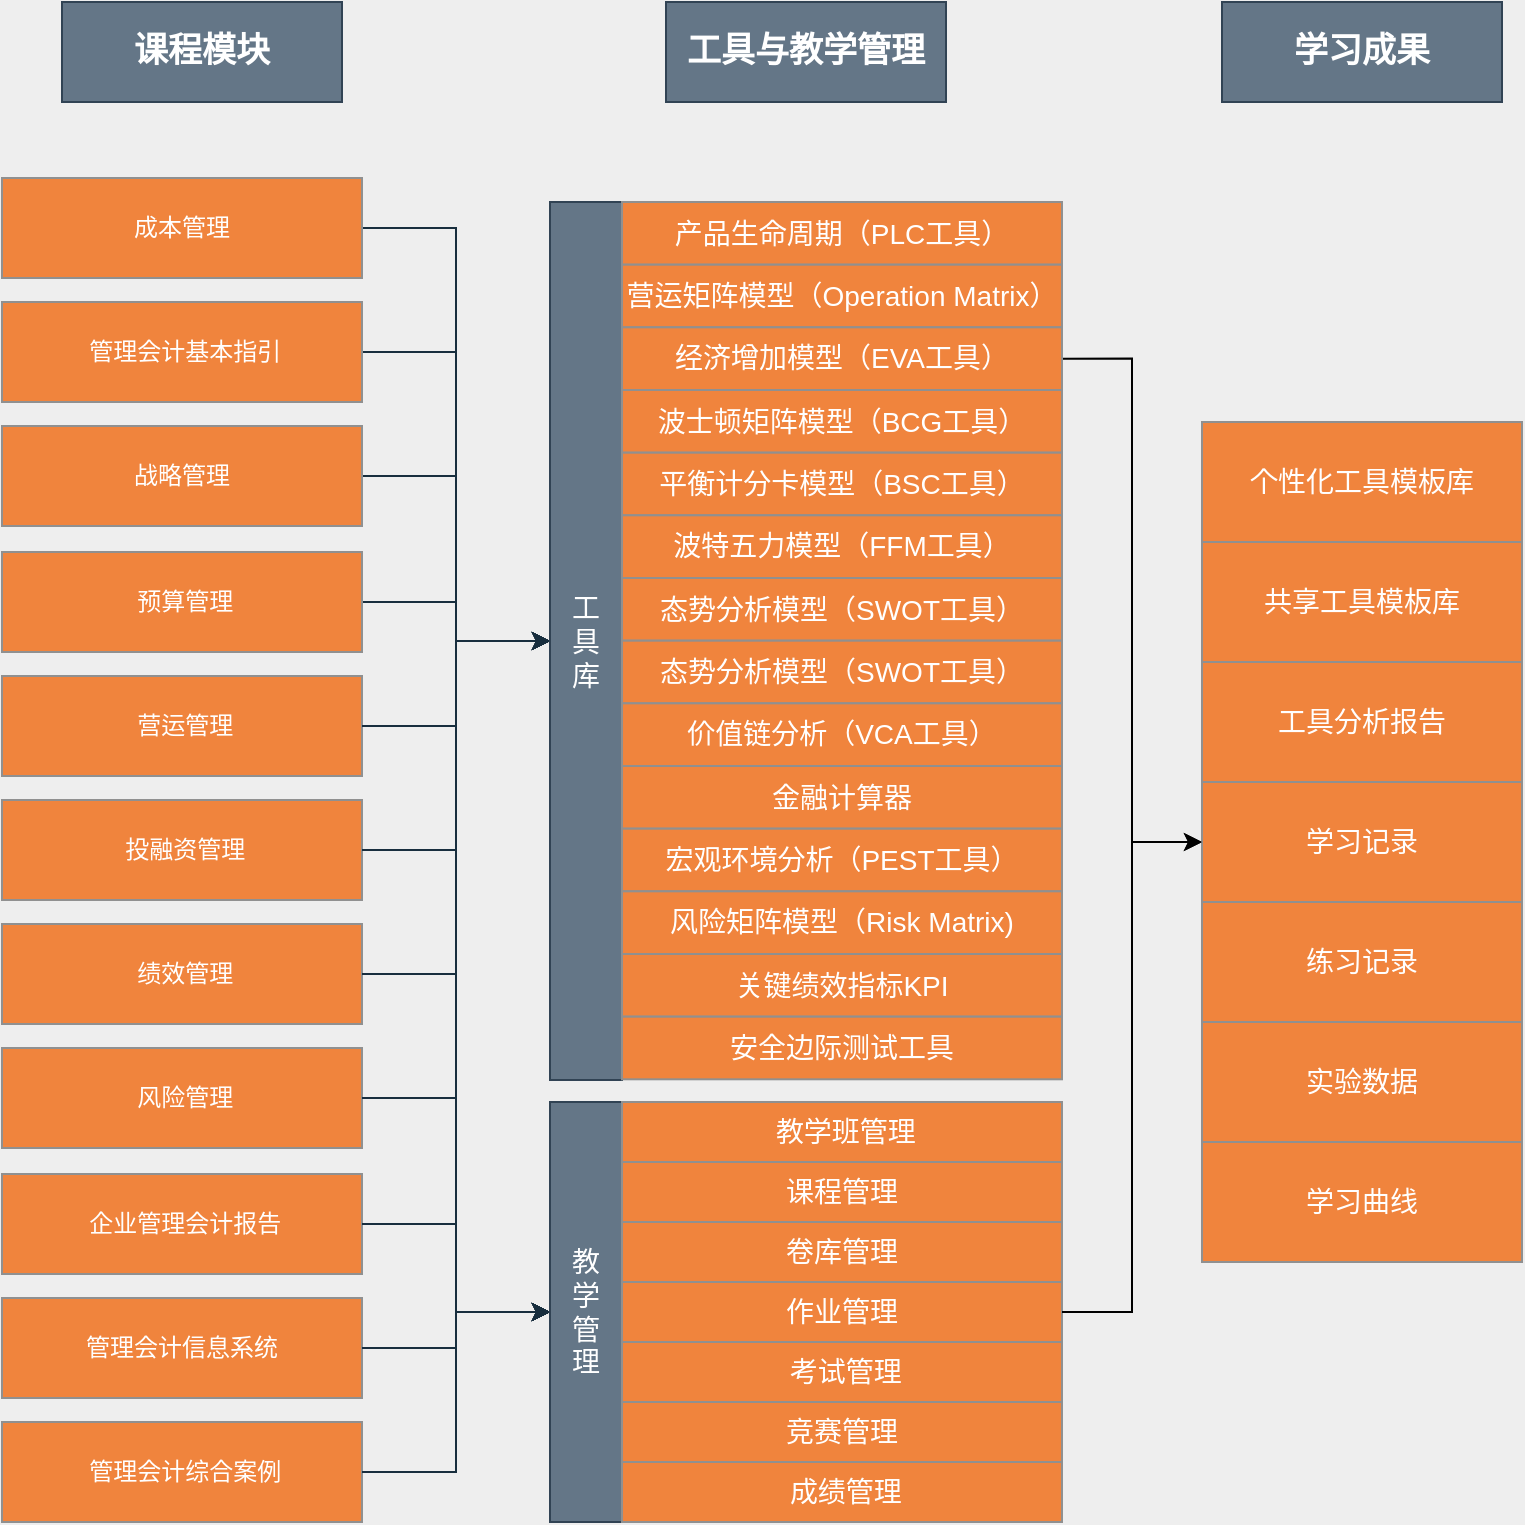 <mxfile version="15.2.9" type="github">
  <diagram id="c4_0XHrhvKteVatXn3js" name="第 1 页">
    <mxGraphModel dx="2694" dy="1089" grid="1" gridSize="10" guides="1" tooltips="1" connect="1" arrows="1" fold="1" page="1" pageScale="1" pageWidth="827" pageHeight="1169" background="#EEEEEE" math="0" shadow="0">
      <root>
        <mxCell id="0" />
        <mxCell id="1" parent="0" />
        <mxCell id="QUufUEnh1FEHBXaOTtzf-1" style="edgeStyle=orthogonalEdgeStyle;rounded=0;sketch=0;orthogonalLoop=1;jettySize=auto;html=1;entryX=0;entryY=0.5;entryDx=0;entryDy=0;fontSize=14;fontColor=#1A1A1A;strokeColor=#182E3E;" edge="1" parent="1" source="QUufUEnh1FEHBXaOTtzf-3" target="QUufUEnh1FEHBXaOTtzf-64">
          <mxGeometry relative="1" as="geometry" />
        </mxCell>
        <mxCell id="QUufUEnh1FEHBXaOTtzf-2" style="edgeStyle=orthogonalEdgeStyle;rounded=0;sketch=0;orthogonalLoop=1;jettySize=auto;html=1;entryX=0;entryY=0.5;entryDx=0;entryDy=0;fontSize=14;fontColor=#1A1A1A;strokeColor=#182E3E;" edge="1" parent="1" source="QUufUEnh1FEHBXaOTtzf-3" target="QUufUEnh1FEHBXaOTtzf-58">
          <mxGeometry relative="1" as="geometry" />
        </mxCell>
        <mxCell id="QUufUEnh1FEHBXaOTtzf-3" value="成本管理" style="rounded=0;whiteSpace=wrap;html=1;fillColor=#F0843D;strokeColor=#909090;fontColor=#FFFFFF;fontSize=12;sketch=0;" vertex="1" parent="1">
          <mxGeometry x="40" y="138" width="180" height="50" as="geometry" />
        </mxCell>
        <mxCell id="QUufUEnh1FEHBXaOTtzf-4" style="edgeStyle=orthogonalEdgeStyle;rounded=0;sketch=0;orthogonalLoop=1;jettySize=auto;html=1;fontSize=14;fontColor=#1A1A1A;strokeColor=#182E3E;" edge="1" parent="1" source="QUufUEnh1FEHBXaOTtzf-6" target="QUufUEnh1FEHBXaOTtzf-64">
          <mxGeometry relative="1" as="geometry" />
        </mxCell>
        <mxCell id="QUufUEnh1FEHBXaOTtzf-5" style="edgeStyle=orthogonalEdgeStyle;rounded=0;sketch=0;orthogonalLoop=1;jettySize=auto;html=1;entryX=0;entryY=0.5;entryDx=0;entryDy=0;fontSize=14;fontColor=#1A1A1A;strokeColor=#182E3E;" edge="1" parent="1" source="QUufUEnh1FEHBXaOTtzf-6" target="QUufUEnh1FEHBXaOTtzf-58">
          <mxGeometry relative="1" as="geometry" />
        </mxCell>
        <mxCell id="QUufUEnh1FEHBXaOTtzf-6" value="&amp;nbsp;管理会计基本指引" style="rounded=0;whiteSpace=wrap;html=1;sketch=0;fontColor=#FFFFFF;strokeColor=#909090;fillColor=#F0843D;fontSize=12;" vertex="1" parent="1">
          <mxGeometry x="40" y="200" width="180" height="50" as="geometry" />
        </mxCell>
        <mxCell id="QUufUEnh1FEHBXaOTtzf-7" style="edgeStyle=orthogonalEdgeStyle;rounded=0;sketch=0;orthogonalLoop=1;jettySize=auto;html=1;fontSize=14;fontColor=#1A1A1A;strokeColor=#182E3E;entryX=0;entryY=0.5;entryDx=0;entryDy=0;" edge="1" parent="1" source="QUufUEnh1FEHBXaOTtzf-8" target="QUufUEnh1FEHBXaOTtzf-58">
          <mxGeometry relative="1" as="geometry">
            <mxPoint x="410" y="468" as="targetPoint" />
          </mxGeometry>
        </mxCell>
        <mxCell id="QUufUEnh1FEHBXaOTtzf-8" value="战略管理" style="rounded=0;whiteSpace=wrap;html=1;sketch=0;fontColor=#FFFFFF;strokeColor=#909090;fillColor=#F0843D;fontSize=12;" vertex="1" parent="1">
          <mxGeometry x="40" y="262" width="180" height="50" as="geometry" />
        </mxCell>
        <mxCell id="QUufUEnh1FEHBXaOTtzf-9" style="edgeStyle=orthogonalEdgeStyle;rounded=0;sketch=0;orthogonalLoop=1;jettySize=auto;html=1;fontSize=14;fontColor=#1A1A1A;strokeColor=#182E3E;entryX=0;entryY=0.5;entryDx=0;entryDy=0;" edge="1" parent="1" source="QUufUEnh1FEHBXaOTtzf-39" target="QUufUEnh1FEHBXaOTtzf-58">
          <mxGeometry relative="1" as="geometry" />
        </mxCell>
        <mxCell id="QUufUEnh1FEHBXaOTtzf-10" style="edgeStyle=orthogonalEdgeStyle;rounded=0;sketch=0;orthogonalLoop=1;jettySize=auto;html=1;entryX=0;entryY=0.5;entryDx=0;entryDy=0;fontSize=14;fontColor=#1A1A1A;strokeColor=#182E3E;" edge="1" parent="1" source="QUufUEnh1FEHBXaOTtzf-39" target="QUufUEnh1FEHBXaOTtzf-64">
          <mxGeometry relative="1" as="geometry" />
        </mxCell>
        <mxCell id="QUufUEnh1FEHBXaOTtzf-11" style="edgeStyle=orthogonalEdgeStyle;rounded=0;sketch=0;orthogonalLoop=1;jettySize=auto;html=1;entryX=0;entryY=0.5;entryDx=0;entryDy=0;fontSize=14;fontColor=#1A1A1A;strokeColor=#182E3E;" edge="1" parent="1" source="QUufUEnh1FEHBXaOTtzf-39" target="QUufUEnh1FEHBXaOTtzf-64">
          <mxGeometry relative="1" as="geometry" />
        </mxCell>
        <mxCell id="QUufUEnh1FEHBXaOTtzf-12" value="课程模块" style="rounded=0;whiteSpace=wrap;html=1;sketch=0;fontSize=17;fontColor=#ffffff;strokeColor=#314354;fillColor=#647687;align=center;verticalAlign=middle;fontStyle=1" vertex="1" parent="1">
          <mxGeometry x="70" y="50" width="140" height="50" as="geometry" />
        </mxCell>
        <mxCell id="QUufUEnh1FEHBXaOTtzf-13" value="工具与教学管理" style="rounded=0;whiteSpace=wrap;html=1;sketch=0;fontSize=17;fontColor=#ffffff;strokeColor=#314354;fillColor=#647687;align=center;verticalAlign=middle;fontStyle=1" vertex="1" parent="1">
          <mxGeometry x="372" y="50" width="140" height="50" as="geometry" />
        </mxCell>
        <mxCell id="QUufUEnh1FEHBXaOTtzf-14" value="学习成果" style="rounded=0;whiteSpace=wrap;html=1;sketch=0;fontSize=17;fontColor=#ffffff;strokeColor=#314354;fillColor=#647687;align=center;verticalAlign=middle;fontStyle=1" vertex="1" parent="1">
          <mxGeometry x="650" y="50" width="140" height="50" as="geometry" />
        </mxCell>
        <mxCell id="QUufUEnh1FEHBXaOTtzf-15" value="&amp;nbsp;营运管理" style="rounded=0;whiteSpace=wrap;html=1;sketch=0;fontSize=12;fontColor=#FFFFFF;strokeColor=#909090;fillColor=#F0843D;align=center;verticalAlign=middle;" vertex="1" parent="1">
          <mxGeometry x="40" y="387" width="180" height="50" as="geometry" />
        </mxCell>
        <mxCell id="QUufUEnh1FEHBXaOTtzf-16" value="&amp;nbsp;投融资管理" style="rounded=0;whiteSpace=wrap;html=1;sketch=0;fontSize=12;fontColor=#FFFFFF;strokeColor=#909090;fillColor=#F0843D;align=center;verticalAlign=middle;" vertex="1" parent="1">
          <mxGeometry x="40" y="449" width="180" height="50" as="geometry" />
        </mxCell>
        <mxCell id="QUufUEnh1FEHBXaOTtzf-17" value="&amp;nbsp;绩效管理" style="rounded=0;whiteSpace=wrap;html=1;sketch=0;fontSize=12;fontColor=#FFFFFF;strokeColor=#909090;fillColor=#F0843D;align=center;verticalAlign=middle;" vertex="1" parent="1">
          <mxGeometry x="40" y="511" width="180" height="50" as="geometry" />
        </mxCell>
        <mxCell id="QUufUEnh1FEHBXaOTtzf-18" value="&amp;nbsp;风险管理" style="rounded=0;whiteSpace=wrap;html=1;sketch=0;fontSize=12;fontColor=#FFFFFF;strokeColor=#909090;fillColor=#F0843D;align=center;verticalAlign=middle;" vertex="1" parent="1">
          <mxGeometry x="40" y="573" width="180" height="50" as="geometry" />
        </mxCell>
        <mxCell id="QUufUEnh1FEHBXaOTtzf-19" style="edgeStyle=orthogonalEdgeStyle;rounded=0;sketch=0;orthogonalLoop=1;jettySize=auto;html=1;entryX=0;entryY=0.5;entryDx=0;entryDy=0;fontSize=14;fontColor=#1A1A1A;strokeColor=#182E3E;exitX=1;exitY=0.5;exitDx=0;exitDy=0;" edge="1" parent="1" source="QUufUEnh1FEHBXaOTtzf-15" target="QUufUEnh1FEHBXaOTtzf-64">
          <mxGeometry relative="1" as="geometry" />
        </mxCell>
        <mxCell id="QUufUEnh1FEHBXaOTtzf-20" style="edgeStyle=orthogonalEdgeStyle;rounded=0;sketch=0;orthogonalLoop=1;jettySize=auto;html=1;entryX=0;entryY=0.5;entryDx=0;entryDy=0;fontSize=14;fontColor=#1A1A1A;strokeColor=#182E3E;exitX=1;exitY=0.5;exitDx=0;exitDy=0;" edge="1" parent="1" source="QUufUEnh1FEHBXaOTtzf-16" target="QUufUEnh1FEHBXaOTtzf-64">
          <mxGeometry relative="1" as="geometry" />
        </mxCell>
        <mxCell id="QUufUEnh1FEHBXaOTtzf-21" style="edgeStyle=orthogonalEdgeStyle;rounded=0;sketch=0;orthogonalLoop=1;jettySize=auto;html=1;entryX=0;entryY=0.5;entryDx=0;entryDy=0;fontSize=14;fontColor=#1A1A1A;strokeColor=#182E3E;exitX=1;exitY=0.5;exitDx=0;exitDy=0;" edge="1" parent="1" source="QUufUEnh1FEHBXaOTtzf-17" target="QUufUEnh1FEHBXaOTtzf-64">
          <mxGeometry relative="1" as="geometry" />
        </mxCell>
        <mxCell id="QUufUEnh1FEHBXaOTtzf-22" style="edgeStyle=orthogonalEdgeStyle;rounded=0;sketch=0;orthogonalLoop=1;jettySize=auto;html=1;entryX=0;entryY=0.5;entryDx=0;entryDy=0;fontSize=14;fontColor=#1A1A1A;strokeColor=#182E3E;exitX=1;exitY=0.5;exitDx=0;exitDy=0;" edge="1" parent="1" source="QUufUEnh1FEHBXaOTtzf-18" target="QUufUEnh1FEHBXaOTtzf-64">
          <mxGeometry relative="1" as="geometry" />
        </mxCell>
        <mxCell id="QUufUEnh1FEHBXaOTtzf-23" value="&amp;nbsp;企业管理会计报告" style="rounded=0;whiteSpace=wrap;html=1;sketch=0;fontSize=12;fontColor=#FFFFFF;strokeColor=#909090;fillColor=#F0843D;align=center;verticalAlign=middle;" vertex="1" parent="1">
          <mxGeometry x="40" y="636" width="180" height="50" as="geometry" />
        </mxCell>
        <mxCell id="QUufUEnh1FEHBXaOTtzf-24" style="edgeStyle=orthogonalEdgeStyle;rounded=0;sketch=0;orthogonalLoop=1;jettySize=auto;html=1;entryX=0;entryY=0.5;entryDx=0;entryDy=0;fontSize=14;fontColor=#1A1A1A;strokeColor=#182E3E;exitX=1;exitY=0.5;exitDx=0;exitDy=0;" edge="1" parent="1" source="QUufUEnh1FEHBXaOTtzf-23" target="QUufUEnh1FEHBXaOTtzf-64">
          <mxGeometry relative="1" as="geometry" />
        </mxCell>
        <mxCell id="QUufUEnh1FEHBXaOTtzf-25" style="edgeStyle=orthogonalEdgeStyle;rounded=0;sketch=0;orthogonalLoop=1;jettySize=auto;html=1;fontSize=14;fontColor=#1A1A1A;strokeColor=#182E3E;entryX=0;entryY=0.5;entryDx=0;entryDy=0;" edge="1" parent="1" source="QUufUEnh1FEHBXaOTtzf-15" target="QUufUEnh1FEHBXaOTtzf-58">
          <mxGeometry relative="1" as="geometry" />
        </mxCell>
        <mxCell id="QUufUEnh1FEHBXaOTtzf-26" style="edgeStyle=orthogonalEdgeStyle;rounded=0;sketch=0;orthogonalLoop=1;jettySize=auto;html=1;fontSize=14;fontColor=#1A1A1A;strokeColor=#182E3E;entryX=0;entryY=0.5;entryDx=0;entryDy=0;exitX=1;exitY=0.5;exitDx=0;exitDy=0;" edge="1" parent="1" source="QUufUEnh1FEHBXaOTtzf-16" target="QUufUEnh1FEHBXaOTtzf-58">
          <mxGeometry relative="1" as="geometry" />
        </mxCell>
        <mxCell id="QUufUEnh1FEHBXaOTtzf-27" style="edgeStyle=orthogonalEdgeStyle;rounded=0;sketch=0;orthogonalLoop=1;jettySize=auto;html=1;fontSize=14;fontColor=#1A1A1A;strokeColor=#182E3E;entryX=0;entryY=0.5;entryDx=0;entryDy=0;exitX=1;exitY=0.5;exitDx=0;exitDy=0;" edge="1" parent="1" source="QUufUEnh1FEHBXaOTtzf-17" target="QUufUEnh1FEHBXaOTtzf-58">
          <mxGeometry relative="1" as="geometry" />
        </mxCell>
        <mxCell id="QUufUEnh1FEHBXaOTtzf-28" style="edgeStyle=orthogonalEdgeStyle;rounded=0;sketch=0;orthogonalLoop=1;jettySize=auto;html=1;fontSize=14;fontColor=#1A1A1A;strokeColor=#182E3E;entryX=0;entryY=0.5;entryDx=0;entryDy=0;exitX=1;exitY=0.5;exitDx=0;exitDy=0;" edge="1" parent="1" source="QUufUEnh1FEHBXaOTtzf-18" target="QUufUEnh1FEHBXaOTtzf-58">
          <mxGeometry relative="1" as="geometry" />
        </mxCell>
        <mxCell id="QUufUEnh1FEHBXaOTtzf-29" style="edgeStyle=orthogonalEdgeStyle;rounded=0;sketch=0;orthogonalLoop=1;jettySize=auto;html=1;fontSize=14;fontColor=#1A1A1A;strokeColor=#182E3E;entryX=0;entryY=0.5;entryDx=0;entryDy=0;exitX=1;exitY=0.5;exitDx=0;exitDy=0;" edge="1" parent="1" source="QUufUEnh1FEHBXaOTtzf-23" target="QUufUEnh1FEHBXaOTtzf-58">
          <mxGeometry relative="1" as="geometry" />
        </mxCell>
        <mxCell id="QUufUEnh1FEHBXaOTtzf-30" style="edgeStyle=orthogonalEdgeStyle;rounded=0;sketch=0;orthogonalLoop=1;jettySize=auto;html=1;entryX=0;entryY=0.5;entryDx=0;entryDy=0;fontColor=#FFFFFF;exitX=1;exitY=0.5;exitDx=0;exitDy=0;" edge="1" parent="1" source="QUufUEnh1FEHBXaOTtzf-67" target="QUufUEnh1FEHBXaOTtzf-35">
          <mxGeometry relative="1" as="geometry" />
        </mxCell>
        <mxCell id="QUufUEnh1FEHBXaOTtzf-39" value="&amp;nbsp;预算管理" style="rounded=0;whiteSpace=wrap;html=1;sketch=0;fontColor=#FFFFFF;strokeColor=#909090;fillColor=#F0843D;fontSize=12;" vertex="1" parent="1">
          <mxGeometry x="40" y="325" width="180" height="50" as="geometry" />
        </mxCell>
        <mxCell id="QUufUEnh1FEHBXaOTtzf-40" value="管理会计信息系统" style="rounded=0;whiteSpace=wrap;html=1;sketch=0;fontSize=12;fontColor=#FFFFFF;strokeColor=#909090;fillColor=#F0843D;align=center;verticalAlign=middle;" vertex="1" parent="1">
          <mxGeometry x="40" y="698" width="180" height="50" as="geometry" />
        </mxCell>
        <mxCell id="QUufUEnh1FEHBXaOTtzf-41" value="&amp;nbsp;管理会计综合案例" style="rounded=0;whiteSpace=wrap;html=1;sketch=0;fontSize=12;fontColor=#FFFFFF;strokeColor=#909090;fillColor=#F0843D;align=center;verticalAlign=middle;" vertex="1" parent="1">
          <mxGeometry x="40" y="760" width="180" height="50" as="geometry" />
        </mxCell>
        <mxCell id="QUufUEnh1FEHBXaOTtzf-48" style="edgeStyle=orthogonalEdgeStyle;rounded=0;sketch=0;orthogonalLoop=1;jettySize=auto;html=1;fontSize=14;fontColor=#1A1A1A;strokeColor=#182E3E;entryX=0;entryY=0.5;entryDx=0;entryDy=0;exitX=1;exitY=0.5;exitDx=0;exitDy=0;" edge="1" parent="1" source="QUufUEnh1FEHBXaOTtzf-40" target="QUufUEnh1FEHBXaOTtzf-58">
          <mxGeometry relative="1" as="geometry" />
        </mxCell>
        <mxCell id="QUufUEnh1FEHBXaOTtzf-49" style="edgeStyle=orthogonalEdgeStyle;rounded=0;sketch=0;orthogonalLoop=1;jettySize=auto;html=1;fontSize=14;fontColor=#1A1A1A;strokeColor=#182E3E;entryX=0;entryY=0.5;entryDx=0;entryDy=0;exitX=1;exitY=0.5;exitDx=0;exitDy=0;" edge="1" parent="1" source="QUufUEnh1FEHBXaOTtzf-40" target="QUufUEnh1FEHBXaOTtzf-58">
          <mxGeometry relative="1" as="geometry" />
        </mxCell>
        <mxCell id="QUufUEnh1FEHBXaOTtzf-50" style="edgeStyle=orthogonalEdgeStyle;rounded=0;sketch=0;orthogonalLoop=1;jettySize=auto;html=1;fontSize=14;fontColor=#1A1A1A;strokeColor=#182E3E;entryX=0;entryY=0.5;entryDx=0;entryDy=0;exitX=1;exitY=0.5;exitDx=0;exitDy=0;" edge="1" parent="1" source="QUufUEnh1FEHBXaOTtzf-41" target="QUufUEnh1FEHBXaOTtzf-58">
          <mxGeometry relative="1" as="geometry" />
        </mxCell>
        <mxCell id="QUufUEnh1FEHBXaOTtzf-64" value="工&lt;br&gt;具&lt;br&gt;库" style="rounded=0;whiteSpace=wrap;html=1;sketch=0;align=center;verticalAlign=middle;fillColor=#647687;strokeColor=#314354;fontSize=14;fontColor=#ffffff;" vertex="1" parent="1">
          <mxGeometry x="314" y="150" width="36" height="439" as="geometry" />
        </mxCell>
        <mxCell id="QUufUEnh1FEHBXaOTtzf-65" value="&lt;p class=&quot;MsoBodyText&quot;&gt;产品生命周期（PLC工具）&lt;span lang=&quot;EN-US&quot;&gt;&lt;/span&gt;&lt;/p&gt;" style="rounded=0;whiteSpace=wrap;html=1;sketch=0;fontSize=14;fontColor=#FFFFFF;strokeColor=#909090;fillColor=#F0843D;align=center;verticalAlign=middle;" vertex="1" parent="1">
          <mxGeometry x="350" y="150" width="220.0" height="31.333" as="geometry" />
        </mxCell>
        <mxCell id="QUufUEnh1FEHBXaOTtzf-66" value="&lt;p class=&quot;MsoBodyText&quot;&gt;营运矩阵模型（Operation Matrix）&lt;span lang=&quot;EN-US&quot;&gt;&lt;/span&gt;&lt;/p&gt;" style="rounded=0;whiteSpace=wrap;html=1;sketch=0;fontSize=14;fontColor=#FFFFFF;strokeColor=#909090;fillColor=#F0843D;align=center;verticalAlign=middle;" vertex="1" parent="1">
          <mxGeometry x="350" y="181.333" width="220.0" height="31.333" as="geometry" />
        </mxCell>
        <mxCell id="QUufUEnh1FEHBXaOTtzf-67" value="&lt;p class=&quot;MsoBodyText&quot;&gt;经济增加模型（EVA工具）&lt;span lang=&quot;EN-US&quot;&gt;&lt;/span&gt;&lt;/p&gt;" style="rounded=0;whiteSpace=wrap;html=1;sketch=0;fontSize=14;fontColor=#FFFFFF;strokeColor=#909090;fillColor=#F0843D;align=center;verticalAlign=middle;" vertex="1" parent="1">
          <mxGeometry x="350" y="212.667" width="220.0" height="31.333" as="geometry" />
        </mxCell>
        <mxCell id="QUufUEnh1FEHBXaOTtzf-68" value="波士顿矩阵模型（BCG工具）" style="rounded=0;whiteSpace=wrap;html=1;sketch=0;fontSize=14;fontColor=#FFFFFF;strokeColor=#909090;fillColor=#F0843D;align=center;verticalAlign=middle;" vertex="1" parent="1">
          <mxGeometry x="350" y="244" width="220.0" height="31.333" as="geometry" />
        </mxCell>
        <mxCell id="QUufUEnh1FEHBXaOTtzf-69" value="&lt;p class=&quot;MsoBodyText&quot;&gt;平衡计分卡模型（BSC工具）&lt;span lang=&quot;EN-US&quot;&gt;&lt;/span&gt;&lt;/p&gt;" style="rounded=0;whiteSpace=wrap;html=1;sketch=0;fontSize=14;fontColor=#FFFFFF;strokeColor=#909090;fillColor=#F0843D;align=center;verticalAlign=middle;" vertex="1" parent="1">
          <mxGeometry x="350" y="275.333" width="220.0" height="31.333" as="geometry" />
        </mxCell>
        <mxCell id="QUufUEnh1FEHBXaOTtzf-70" value="&lt;p class=&quot;MsoBodyText&quot;&gt;波特五力模型（FFM工具）&lt;span lang=&quot;EN-US&quot;&gt;&lt;/span&gt;&lt;/p&gt;" style="rounded=0;whiteSpace=wrap;html=1;sketch=0;fontSize=14;fontColor=#FFFFFF;strokeColor=#909090;fillColor=#F0843D;align=center;verticalAlign=middle;" vertex="1" parent="1">
          <mxGeometry x="350" y="306.667" width="220.0" height="31.333" as="geometry" />
        </mxCell>
        <mxCell id="QUufUEnh1FEHBXaOTtzf-73" value="&lt;p class=&quot;MsoBodyText&quot;&gt;态势分析模型（SWOT工具）&lt;span lang=&quot;EN-US&quot;&gt;&lt;/span&gt;&lt;/p&gt;" style="rounded=0;whiteSpace=wrap;html=1;sketch=0;fontSize=14;fontColor=#FFFFFF;strokeColor=#909090;fillColor=#F0843D;align=center;verticalAlign=middle;" vertex="1" parent="1">
          <mxGeometry x="350" y="338" width="220.0" height="31.333" as="geometry" />
        </mxCell>
        <mxCell id="QUufUEnh1FEHBXaOTtzf-75" value="&lt;p class=&quot;MsoBodyText&quot;&gt;态势分析模型（SWOT工具）&lt;span lang=&quot;EN-US&quot;&gt;&lt;/span&gt;&lt;/p&gt;" style="rounded=0;whiteSpace=wrap;html=1;sketch=0;fontSize=14;fontColor=#FFFFFF;strokeColor=#909090;fillColor=#F0843D;align=center;verticalAlign=middle;" vertex="1" parent="1">
          <mxGeometry x="350" y="369.333" width="220.0" height="31.333" as="geometry" />
        </mxCell>
        <mxCell id="QUufUEnh1FEHBXaOTtzf-76" value="&lt;p class=&quot;MsoBodyText&quot;&gt;价值链分析（VCA工具）&lt;span lang=&quot;EN-US&quot;&gt;&lt;/span&gt;&lt;/p&gt;" style="rounded=0;whiteSpace=wrap;html=1;sketch=0;fontSize=14;fontColor=#FFFFFF;strokeColor=#909090;fillColor=#F0843D;align=center;verticalAlign=middle;" vertex="1" parent="1">
          <mxGeometry x="350" y="400.667" width="220.0" height="31.333" as="geometry" />
        </mxCell>
        <mxCell id="QUufUEnh1FEHBXaOTtzf-78" value="&lt;p class=&quot;MsoBodyText&quot;&gt;金融计算器&lt;span lang=&quot;EN-US&quot;&gt;&lt;/span&gt;&lt;/p&gt;" style="rounded=0;whiteSpace=wrap;html=1;sketch=0;fontSize=14;fontColor=#FFFFFF;strokeColor=#909090;fillColor=#F0843D;align=center;verticalAlign=middle;" vertex="1" parent="1">
          <mxGeometry x="350" y="431.997" width="220.0" height="31.333" as="geometry" />
        </mxCell>
        <mxCell id="QUufUEnh1FEHBXaOTtzf-79" value="&lt;p class=&quot;MsoBodyText&quot;&gt;宏观环境分析（PEST工具）&lt;span lang=&quot;EN-US&quot;&gt;&lt;/span&gt;&lt;/p&gt;" style="rounded=0;whiteSpace=wrap;html=1;sketch=0;fontSize=14;fontColor=#FFFFFF;strokeColor=#909090;fillColor=#F0843D;align=center;verticalAlign=middle;" vertex="1" parent="1">
          <mxGeometry x="350" y="463.327" width="220.0" height="31.333" as="geometry" />
        </mxCell>
        <mxCell id="QUufUEnh1FEHBXaOTtzf-80" value="&lt;p class=&quot;MsoBodyText&quot;&gt;风险矩阵模型（Risk Matrix)&lt;span lang=&quot;EN-US&quot;&gt;&lt;/span&gt;&lt;/p&gt;" style="rounded=0;whiteSpace=wrap;html=1;sketch=0;fontSize=14;fontColor=#FFFFFF;strokeColor=#909090;fillColor=#F0843D;align=center;verticalAlign=middle;" vertex="1" parent="1">
          <mxGeometry x="350" y="494.667" width="220.0" height="31.333" as="geometry" />
        </mxCell>
        <mxCell id="QUufUEnh1FEHBXaOTtzf-85" value="&lt;p class=&quot;MsoBodyText&quot;&gt;关键绩效指标KPI&lt;span lang=&quot;EN-US&quot;&gt;&lt;/span&gt;&lt;/p&gt;" style="rounded=0;whiteSpace=wrap;html=1;sketch=0;fontSize=14;fontColor=#FFFFFF;strokeColor=#909090;fillColor=#F0843D;align=center;verticalAlign=middle;" vertex="1" parent="1">
          <mxGeometry x="350" y="525.997" width="220.0" height="31.333" as="geometry" />
        </mxCell>
        <mxCell id="QUufUEnh1FEHBXaOTtzf-86" value="&lt;p class=&quot;MsoBodyText&quot;&gt;安全边际测试工具&lt;span lang=&quot;EN-US&quot;&gt;&lt;/span&gt;&lt;/p&gt;" style="rounded=0;whiteSpace=wrap;html=1;sketch=0;fontSize=14;fontColor=#FFFFFF;strokeColor=#909090;fillColor=#F0843D;align=center;verticalAlign=middle;" vertex="1" parent="1">
          <mxGeometry x="350" y="557.327" width="220.0" height="31.333" as="geometry" />
        </mxCell>
        <mxCell id="QUufUEnh1FEHBXaOTtzf-92" value="" style="group" vertex="1" connectable="0" parent="1">
          <mxGeometry x="314" y="600" width="256" height="210" as="geometry" />
        </mxCell>
        <mxCell id="QUufUEnh1FEHBXaOTtzf-58" value="教&lt;br&gt;学&lt;br&gt;管&lt;br&gt;理" style="rounded=0;whiteSpace=wrap;html=1;sketch=0;align=center;verticalAlign=middle;fillColor=#647687;strokeColor=#314354;fontSize=14;fontColor=#ffffff;" vertex="1" parent="QUufUEnh1FEHBXaOTtzf-92">
          <mxGeometry width="36" height="210" as="geometry" />
        </mxCell>
        <mxCell id="QUufUEnh1FEHBXaOTtzf-91" value="" style="group" vertex="1" connectable="0" parent="QUufUEnh1FEHBXaOTtzf-92">
          <mxGeometry x="36" width="220" height="210" as="geometry" />
        </mxCell>
        <mxCell id="QUufUEnh1FEHBXaOTtzf-59" value="&lt;span&gt;&amp;nbsp;&lt;/span&gt;教学班管理" style="rounded=0;whiteSpace=wrap;html=1;sketch=0;fontSize=14;fontColor=#FFFFFF;strokeColor=#909090;fillColor=#F0843D;align=center;verticalAlign=middle;" vertex="1" parent="QUufUEnh1FEHBXaOTtzf-91">
          <mxGeometry width="220.0" height="30" as="geometry" />
        </mxCell>
        <mxCell id="QUufUEnh1FEHBXaOTtzf-60" value="课程管理" style="rounded=0;whiteSpace=wrap;html=1;sketch=0;fontSize=14;fontColor=#FFFFFF;strokeColor=#909090;fillColor=#F0843D;align=center;verticalAlign=middle;" vertex="1" parent="QUufUEnh1FEHBXaOTtzf-91">
          <mxGeometry y="30" width="220.0" height="30" as="geometry" />
        </mxCell>
        <mxCell id="QUufUEnh1FEHBXaOTtzf-61" value="卷库管理" style="rounded=0;whiteSpace=wrap;html=1;sketch=0;fontSize=14;fontColor=#FFFFFF;strokeColor=#909090;fillColor=#F0843D;align=center;verticalAlign=middle;" vertex="1" parent="QUufUEnh1FEHBXaOTtzf-91">
          <mxGeometry y="60" width="220.0" height="30" as="geometry" />
        </mxCell>
        <mxCell id="QUufUEnh1FEHBXaOTtzf-62" value="作业管理" style="rounded=0;whiteSpace=wrap;html=1;sketch=0;fontSize=14;fontColor=#FFFFFF;strokeColor=#909090;fillColor=#F0843D;align=center;verticalAlign=middle;" vertex="1" parent="QUufUEnh1FEHBXaOTtzf-91">
          <mxGeometry y="90" width="220.0" height="30" as="geometry" />
        </mxCell>
        <mxCell id="QUufUEnh1FEHBXaOTtzf-87" value="&lt;span&gt;&amp;nbsp;&lt;/span&gt;考试管理" style="rounded=0;whiteSpace=wrap;html=1;sketch=0;fontSize=14;fontColor=#FFFFFF;strokeColor=#909090;fillColor=#F0843D;align=center;verticalAlign=middle;" vertex="1" parent="QUufUEnh1FEHBXaOTtzf-91">
          <mxGeometry y="120" width="220.0" height="30" as="geometry" />
        </mxCell>
        <mxCell id="QUufUEnh1FEHBXaOTtzf-88" value="竞赛管理" style="rounded=0;whiteSpace=wrap;html=1;sketch=0;fontSize=14;fontColor=#FFFFFF;strokeColor=#909090;fillColor=#F0843D;align=center;verticalAlign=middle;" vertex="1" parent="QUufUEnh1FEHBXaOTtzf-91">
          <mxGeometry y="150" width="220.0" height="30" as="geometry" />
        </mxCell>
        <mxCell id="QUufUEnh1FEHBXaOTtzf-90" value="&lt;span&gt;&amp;nbsp;&lt;/span&gt;成绩管理" style="rounded=0;whiteSpace=wrap;html=1;sketch=0;fontSize=14;fontColor=#FFFFFF;strokeColor=#909090;fillColor=#F0843D;align=center;verticalAlign=middle;" vertex="1" parent="QUufUEnh1FEHBXaOTtzf-91">
          <mxGeometry y="180" width="220.0" height="30" as="geometry" />
        </mxCell>
        <mxCell id="QUufUEnh1FEHBXaOTtzf-33" value="&lt;p class=&quot;MsoBodyText&quot;&gt;实验数据&lt;span lang=&quot;EN-US&quot;&gt;&lt;/span&gt;&lt;/p&gt;" style="rounded=0;whiteSpace=wrap;html=1;sketch=0;fontSize=14;fontColor=#FFFFFF;strokeColor=#909090;fillColor=#F0843D;align=center;verticalAlign=middle;" vertex="1" parent="1">
          <mxGeometry x="640" y="560" width="160" height="60" as="geometry" />
        </mxCell>
        <mxCell id="QUufUEnh1FEHBXaOTtzf-34" value="&lt;p class=&quot;MsoBodyText&quot;&gt;个性化工具模板库&lt;span lang=&quot;EN-US&quot;&gt;&lt;/span&gt;&lt;/p&gt;" style="rounded=0;whiteSpace=wrap;html=1;sketch=0;fontSize=14;fontColor=#FFFFFF;strokeColor=#909090;fillColor=#F0843D;align=center;verticalAlign=middle;" vertex="1" parent="1">
          <mxGeometry x="640" y="260" width="160" height="60" as="geometry" />
        </mxCell>
        <mxCell id="QUufUEnh1FEHBXaOTtzf-35" value="&lt;p class=&quot;MsoBodyText&quot;&gt;学习记录&lt;span lang=&quot;EN-US&quot;&gt;&lt;/span&gt;&lt;/p&gt;" style="rounded=0;whiteSpace=wrap;html=1;sketch=0;fontSize=14;fontColor=#FFFFFF;strokeColor=#909090;fillColor=#F0843D;align=center;verticalAlign=middle;" vertex="1" parent="1">
          <mxGeometry x="640" y="440" width="160" height="60" as="geometry" />
        </mxCell>
        <mxCell id="QUufUEnh1FEHBXaOTtzf-36" value="&lt;p class=&quot;MsoBodyText&quot;&gt;练习记录&lt;span lang=&quot;EN-US&quot;&gt;&lt;/span&gt;&lt;/p&gt;" style="rounded=0;whiteSpace=wrap;html=1;sketch=0;fontSize=14;fontColor=#FFFFFF;strokeColor=#909090;fillColor=#F0843D;align=center;verticalAlign=middle;" vertex="1" parent="1">
          <mxGeometry x="640" y="500" width="160" height="60" as="geometry" />
        </mxCell>
        <mxCell id="QUufUEnh1FEHBXaOTtzf-37" value="&lt;p class=&quot;MsoBodyText&quot;&gt;工具分析报告&lt;span lang=&quot;EN-US&quot;&gt;&lt;/span&gt;&lt;/p&gt;" style="rounded=0;whiteSpace=wrap;html=1;sketch=0;fontSize=14;fontColor=#FFFFFF;strokeColor=#909090;fillColor=#F0843D;align=center;verticalAlign=middle;" vertex="1" parent="1">
          <mxGeometry x="640" y="380" width="160" height="60" as="geometry" />
        </mxCell>
        <mxCell id="QUufUEnh1FEHBXaOTtzf-38" value="&lt;p class=&quot;MsoBodyText&quot;&gt;共享工具模板库&lt;span lang=&quot;EN-US&quot;&gt;&lt;/span&gt;&lt;/p&gt;" style="rounded=0;whiteSpace=wrap;html=1;sketch=0;fontSize=14;fontColor=#FFFFFF;strokeColor=#909090;fillColor=#F0843D;align=center;verticalAlign=middle;" vertex="1" parent="1">
          <mxGeometry x="640" y="320" width="160" height="60" as="geometry" />
        </mxCell>
        <mxCell id="QUufUEnh1FEHBXaOTtzf-93" value="&lt;p class=&quot;MsoBodyText&quot;&gt;学习曲线&lt;span lang=&quot;EN-US&quot;&gt;&lt;/span&gt;&lt;/p&gt;" style="rounded=0;whiteSpace=wrap;html=1;sketch=0;fontSize=14;fontColor=#FFFFFF;strokeColor=#909090;fillColor=#F0843D;align=center;verticalAlign=middle;" vertex="1" parent="1">
          <mxGeometry x="640" y="620" width="160" height="60" as="geometry" />
        </mxCell>
        <mxCell id="QUufUEnh1FEHBXaOTtzf-94" style="edgeStyle=orthogonalEdgeStyle;rounded=0;sketch=0;orthogonalLoop=1;jettySize=auto;html=1;entryX=0;entryY=0.5;entryDx=0;entryDy=0;fontColor=#FFFFFF;exitX=1;exitY=0.5;exitDx=0;exitDy=0;" edge="1" parent="1" source="QUufUEnh1FEHBXaOTtzf-62" target="QUufUEnh1FEHBXaOTtzf-35">
          <mxGeometry relative="1" as="geometry" />
        </mxCell>
      </root>
    </mxGraphModel>
  </diagram>
</mxfile>
